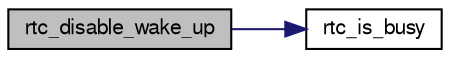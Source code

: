 digraph G
{
  edge [fontname="FreeSans",fontsize="10",labelfontname="FreeSans",labelfontsize="10"];
  node [fontname="FreeSans",fontsize="10",shape=record];
  rankdir=LR;
  Node1 [label="rtc_disable_wake_up",height=0.2,width=0.4,color="black", fillcolor="grey75", style="filled" fontcolor="black"];
  Node1 -> Node2 [color="midnightblue",fontsize="10",style="solid",fontname="FreeSans"];
  Node2 [label="rtc_is_busy",height=0.2,width=0.4,color="black", fillcolor="white", style="filled",URL="$group__group__avr32__drivers__rtc.html#ga625597f30ed167077eeaa6b11b256d8b",tooltip="This function checks if the RTC is busy or not."];
}
